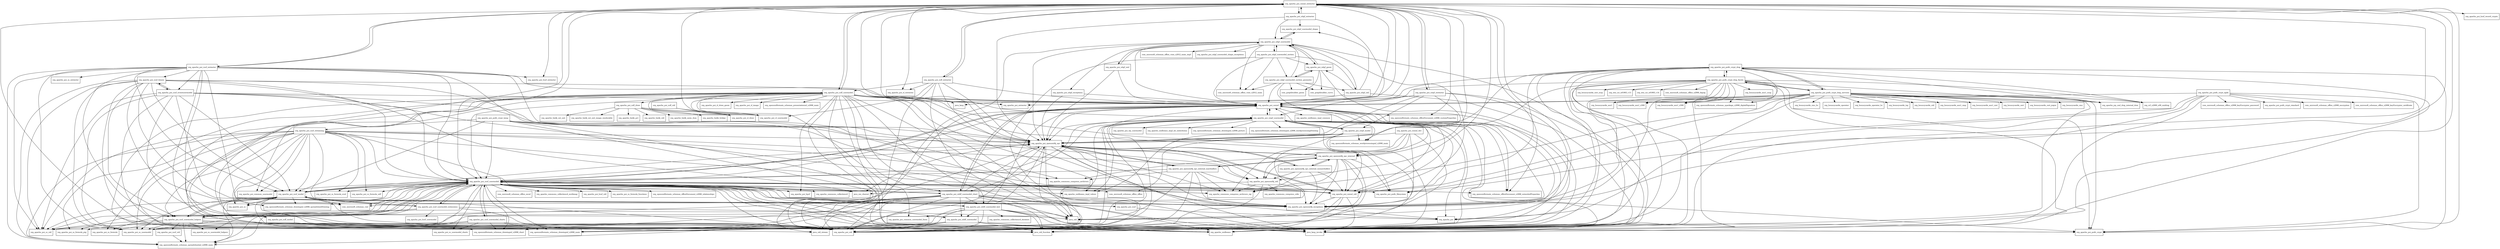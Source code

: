 digraph poi_ooxml_4_1_0_package_dependencies {
  node [shape = box, fontsize=10.0];
  org_apache_poi_ooxml -> java_util;
  org_apache_poi_ooxml -> org_apache_poi_openxml4j_exceptions;
  org_apache_poi_ooxml -> org_apache_poi_openxml4j_opc;
  org_apache_poi_ooxml -> org_apache_poi_openxml4j_opc_internal;
  org_apache_poi_ooxml -> org_apache_poi_util;
  org_apache_poi_ooxml -> org_apache_poi_xddf_usermodel_chart;
  org_apache_poi_ooxml -> org_apache_poi_xssf_usermodel;
  org_apache_poi_ooxml -> org_apache_poi_xwpf_usermodel;
  org_apache_poi_ooxml -> org_apache_xmlbeans;
  org_apache_poi_ooxml -> org_apache_xmlbeans_impl_common;
  org_apache_poi_ooxml -> org_openxmlformats_schemas_officeDocument_x2006_customProperties;
  org_apache_poi_ooxml -> org_openxmlformats_schemas_officeDocument_x2006_extendedProperties;
  org_apache_poi_ooxml_dev -> org_apache_commons_compress_archivers_zip;
  org_apache_poi_ooxml_dev -> org_apache_poi_openxml4j_exceptions;
  org_apache_poi_ooxml_dev -> org_apache_poi_openxml4j_opc;
  org_apache_poi_ooxml_dev -> org_apache_poi_openxml4j_opc_internal;
  org_apache_poi_ooxml_dev -> org_apache_poi_openxml4j_util;
  org_apache_poi_ooxml_dev -> org_apache_poi_util;
  org_apache_poi_ooxml_extractor -> java_lang;
  org_apache_poi_ooxml_extractor -> java_util;
  org_apache_poi_ooxml_extractor -> org_apache_poi;
  org_apache_poi_ooxml_extractor -> org_apache_poi_extractor;
  org_apache_poi_ooxml_extractor -> org_apache_poi_hssf_extractor;
  org_apache_poi_ooxml_extractor -> org_apache_poi_hssf_record_crypto;
  org_apache_poi_ooxml_extractor -> org_apache_poi_ooxml;
  org_apache_poi_ooxml_extractor -> org_apache_poi_openxml4j_exceptions;
  org_apache_poi_ooxml_extractor -> org_apache_poi_openxml4j_opc;
  org_apache_poi_ooxml_extractor -> org_apache_poi_openxml4j_opc_internal;
  org_apache_poi_ooxml_extractor -> org_apache_poi_openxml4j_util;
  org_apache_poi_ooxml_extractor -> org_apache_poi_poifs_crypt;
  org_apache_poi_ooxml_extractor -> org_apache_poi_poifs_filesystem;
  org_apache_poi_ooxml_extractor -> org_apache_poi_sl_extractor;
  org_apache_poi_ooxml_extractor -> org_apache_poi_sl_usermodel;
  org_apache_poi_ooxml_extractor -> org_apache_poi_util;
  org_apache_poi_ooxml_extractor -> org_apache_poi_xdgf_extractor;
  org_apache_poi_ooxml_extractor -> org_apache_poi_xslf_extractor;
  org_apache_poi_ooxml_extractor -> org_apache_poi_xslf_usermodel;
  org_apache_poi_ooxml_extractor -> org_apache_poi_xssf_extractor;
  org_apache_poi_ooxml_extractor -> org_apache_poi_xssf_usermodel;
  org_apache_poi_ooxml_extractor -> org_apache_poi_xwpf_extractor;
  org_apache_poi_ooxml_extractor -> org_apache_poi_xwpf_usermodel;
  org_apache_poi_ooxml_extractor -> org_apache_xmlbeans;
  org_apache_poi_ooxml_extractor -> org_openxmlformats_schemas_officeDocument_x2006_customProperties;
  org_apache_poi_ooxml_extractor -> org_openxmlformats_schemas_officeDocument_x2006_extendedProperties;
  org_apache_poi_ooxml_util -> java_lang_invoke;
  org_apache_poi_ooxml_util -> java_util;
  org_apache_poi_ooxml_util -> org_apache_poi_ooxml;
  org_apache_poi_ooxml_util -> org_apache_poi_openxml4j_exceptions;
  org_apache_poi_ooxml_util -> org_apache_poi_openxml4j_opc;
  org_apache_poi_ooxml_util -> org_apache_poi_util;
  org_apache_poi_openxml4j_exceptions -> org_apache_poi;
  org_apache_poi_openxml4j_opc -> java_lang_invoke;
  org_apache_poi_openxml4j_opc -> java_nio_charset;
  org_apache_poi_openxml4j_opc -> java_util;
  org_apache_poi_openxml4j_opc -> java_util_function;
  org_apache_poi_openxml4j_opc -> java_util_stream;
  org_apache_poi_openxml4j_opc -> org_apache_commons_compress_archivers_zip;
  org_apache_poi_openxml4j_opc -> org_apache_poi;
  org_apache_poi_openxml4j_opc -> org_apache_poi_ooxml_util;
  org_apache_poi_openxml4j_opc -> org_apache_poi_openxml4j_exceptions;
  org_apache_poi_openxml4j_opc -> org_apache_poi_openxml4j_opc_internal;
  org_apache_poi_openxml4j_opc -> org_apache_poi_openxml4j_opc_internal_marshallers;
  org_apache_poi_openxml4j_opc -> org_apache_poi_openxml4j_opc_internal_unmarshallers;
  org_apache_poi_openxml4j_opc -> org_apache_poi_openxml4j_util;
  org_apache_poi_openxml4j_opc -> org_apache_poi_util;
  org_apache_poi_openxml4j_opc_internal -> java_util;
  org_apache_poi_openxml4j_opc_internal -> org_apache_commons_compress_archivers;
  org_apache_poi_openxml4j_opc_internal -> org_apache_commons_compress_archivers_zip;
  org_apache_poi_openxml4j_opc_internal -> org_apache_poi_ooxml_util;
  org_apache_poi_openxml4j_opc_internal -> org_apache_poi_openxml4j_exceptions;
  org_apache_poi_openxml4j_opc_internal -> org_apache_poi_openxml4j_opc;
  org_apache_poi_openxml4j_opc_internal -> org_apache_poi_openxml4j_opc_internal_marshallers;
  org_apache_poi_openxml4j_opc_internal -> org_apache_poi_openxml4j_opc_internal_unmarshallers;
  org_apache_poi_openxml4j_opc_internal -> org_apache_poi_openxml4j_util;
  org_apache_poi_openxml4j_opc_internal -> org_apache_poi_poifs_filesystem;
  org_apache_poi_openxml4j_opc_internal -> org_apache_poi_util;
  org_apache_poi_openxml4j_opc_internal_marshallers -> java_util;
  org_apache_poi_openxml4j_opc_internal_marshallers -> org_apache_commons_compress_archivers;
  org_apache_poi_openxml4j_opc_internal_marshallers -> org_apache_commons_compress_archivers_zip;
  org_apache_poi_openxml4j_opc_internal_marshallers -> org_apache_poi_ooxml_util;
  org_apache_poi_openxml4j_opc_internal_marshallers -> org_apache_poi_openxml4j_exceptions;
  org_apache_poi_openxml4j_opc_internal_marshallers -> org_apache_poi_openxml4j_opc;
  org_apache_poi_openxml4j_opc_internal_marshallers -> org_apache_poi_openxml4j_opc_internal;
  org_apache_poi_openxml4j_opc_internal_marshallers -> org_apache_poi_util;
  org_apache_poi_openxml4j_opc_internal_marshallers -> org_apache_poi_xssf_usermodel;
  org_apache_poi_openxml4j_opc_internal_unmarshallers -> org_apache_commons_compress_archivers_zip;
  org_apache_poi_openxml4j_opc_internal_unmarshallers -> org_apache_poi_ooxml_util;
  org_apache_poi_openxml4j_opc_internal_unmarshallers -> org_apache_poi_openxml4j_exceptions;
  org_apache_poi_openxml4j_opc_internal_unmarshallers -> org_apache_poi_openxml4j_opc;
  org_apache_poi_openxml4j_opc_internal_unmarshallers -> org_apache_poi_openxml4j_opc_internal;
  org_apache_poi_openxml4j_opc_internal_unmarshallers -> org_apache_poi_openxml4j_util;
  org_apache_poi_openxml4j_util -> org_apache_commons_collections4;
  org_apache_poi_openxml4j_util -> org_apache_commons_compress_archivers_zip;
  org_apache_poi_openxml4j_util -> org_apache_commons_compress_utils;
  org_apache_poi_openxml4j_util -> org_apache_poi_openxml4j_exceptions;
  org_apache_poi_openxml4j_util -> org_apache_poi_util;
  org_apache_poi_poifs_crypt_agile -> com_microsoft_schemas_office_x2006_encryption;
  org_apache_poi_poifs_crypt_agile -> com_microsoft_schemas_office_x2006_keyEncryptor_certificate;
  org_apache_poi_poifs_crypt_agile -> com_microsoft_schemas_office_x2006_keyEncryptor_password;
  org_apache_poi_poifs_crypt_agile -> org_apache_poi;
  org_apache_poi_poifs_crypt_agile -> org_apache_poi_ooxml;
  org_apache_poi_poifs_crypt_agile -> org_apache_poi_poifs_crypt;
  org_apache_poi_poifs_crypt_agile -> org_apache_poi_poifs_crypt_standard;
  org_apache_poi_poifs_crypt_agile -> org_apache_poi_poifs_filesystem;
  org_apache_poi_poifs_crypt_agile -> org_apache_poi_util;
  org_apache_poi_poifs_crypt_agile -> org_apache_xmlbeans;
  org_apache_poi_poifs_crypt_dsig -> java_lang_invoke;
  org_apache_poi_poifs_crypt_dsig -> java_util_function;
  org_apache_poi_poifs_crypt_dsig -> org_apache_jcp_xml_dsig_internal_dom;
  org_apache_poi_poifs_crypt_dsig -> org_apache_poi;
  org_apache_poi_poifs_crypt_dsig -> org_apache_poi_ooxml;
  org_apache_poi_poifs_crypt_dsig -> org_apache_poi_ooxml_util;
  org_apache_poi_poifs_crypt_dsig -> org_apache_poi_openxml4j_exceptions;
  org_apache_poi_poifs_crypt_dsig -> org_apache_poi_openxml4j_opc;
  org_apache_poi_poifs_crypt_dsig -> org_apache_poi_poifs_crypt;
  org_apache_poi_poifs_crypt_dsig -> org_apache_poi_poifs_crypt_dsig_facets;
  org_apache_poi_poifs_crypt_dsig -> org_apache_poi_poifs_crypt_dsig_services;
  org_apache_poi_poifs_crypt_dsig -> org_apache_poi_util;
  org_apache_poi_poifs_crypt_dsig -> org_apache_xmlbeans;
  org_apache_poi_poifs_crypt_dsig -> org_w3_x2000_x09_xmldsig;
  org_apache_poi_poifs_crypt_dsig_facets -> com_microsoft_schemas_office_x2006_digsig;
  org_apache_poi_poifs_crypt_dsig_facets -> java_lang_invoke;
  org_apache_poi_poifs_crypt_dsig_facets -> java_util_function;
  org_apache_poi_poifs_crypt_dsig_facets -> org_apache_jcp_xml_dsig_internal_dom;
  org_apache_poi_poifs_crypt_dsig_facets -> org_apache_poi_ooxml;
  org_apache_poi_poifs_crypt_dsig_facets -> org_apache_poi_openxml4j_exceptions;
  org_apache_poi_poifs_crypt_dsig_facets -> org_apache_poi_openxml4j_opc;
  org_apache_poi_poifs_crypt_dsig_facets -> org_apache_poi_poifs_crypt;
  org_apache_poi_poifs_crypt_dsig_facets -> org_apache_poi_poifs_crypt_dsig;
  org_apache_poi_poifs_crypt_dsig_facets -> org_apache_poi_poifs_crypt_dsig_services;
  org_apache_poi_poifs_crypt_dsig_facets -> org_apache_poi_util;
  org_apache_poi_poifs_crypt_dsig_facets -> org_apache_xmlbeans;
  org_apache_poi_poifs_crypt_dsig_facets -> org_bouncycastle_asn1;
  org_apache_poi_poifs_crypt_dsig_facets -> org_bouncycastle_asn1_ocsp;
  org_apache_poi_poifs_crypt_dsig_facets -> org_bouncycastle_asn1_x500;
  org_apache_poi_poifs_crypt_dsig_facets -> org_bouncycastle_asn1_x509;
  org_apache_poi_poifs_crypt_dsig_facets -> org_bouncycastle_cert_ocsp;
  org_apache_poi_poifs_crypt_dsig_facets -> org_etsi_uri_x01903_v13;
  org_apache_poi_poifs_crypt_dsig_facets -> org_etsi_uri_x01903_v14;
  org_apache_poi_poifs_crypt_dsig_facets -> org_openxmlformats_schemas_xpackage_x2006_digitalSignature;
  org_apache_poi_poifs_crypt_dsig_facets -> org_w3_x2000_x09_xmldsig;
  org_apache_poi_poifs_crypt_dsig_services -> java_nio_charset;
  org_apache_poi_poifs_crypt_dsig_services -> org_apache_jcp_xml_dsig_internal_dom;
  org_apache_poi_poifs_crypt_dsig_services -> org_apache_poi_ooxml;
  org_apache_poi_poifs_crypt_dsig_services -> org_apache_poi_ooxml_util;
  org_apache_poi_poifs_crypt_dsig_services -> org_apache_poi_poifs_crypt;
  org_apache_poi_poifs_crypt_dsig_services -> org_apache_poi_poifs_crypt_dsig;
  org_apache_poi_poifs_crypt_dsig_services -> org_apache_poi_poifs_crypt_dsig_facets;
  org_apache_poi_poifs_crypt_dsig_services -> org_apache_poi_util;
  org_apache_poi_poifs_crypt_dsig_services -> org_apache_xmlbeans;
  org_apache_poi_poifs_crypt_dsig_services -> org_bouncycastle_asn1;
  org_apache_poi_poifs_crypt_dsig_services -> org_bouncycastle_asn1_cmp;
  org_apache_poi_poifs_crypt_dsig_services -> org_bouncycastle_asn1_nist;
  org_apache_poi_poifs_crypt_dsig_services -> org_bouncycastle_asn1_x500;
  org_apache_poi_poifs_crypt_dsig_services -> org_bouncycastle_asn1_x509;
  org_apache_poi_poifs_crypt_dsig_services -> org_bouncycastle_cert;
  org_apache_poi_poifs_crypt_dsig_services -> org_bouncycastle_cert_jcajce;
  org_apache_poi_poifs_crypt_dsig_services -> org_bouncycastle_cms;
  org_apache_poi_poifs_crypt_dsig_services -> org_bouncycastle_cms_bc;
  org_apache_poi_poifs_crypt_dsig_services -> org_bouncycastle_operator;
  org_apache_poi_poifs_crypt_dsig_services -> org_bouncycastle_operator_bc;
  org_apache_poi_poifs_crypt_dsig_services -> org_bouncycastle_tsp;
  org_apache_poi_poifs_crypt_dsig_services -> org_bouncycastle_util;
  org_apache_poi_poifs_crypt_dsig_services -> org_openxmlformats_schemas_xpackage_x2006_digitalSignature;
  org_apache_poi_poifs_crypt_dsig_services -> org_w3_x2000_x09_xmldsig;
  org_apache_poi_poifs_crypt_temp -> org_apache_commons_compress_archivers;
  org_apache_poi_poifs_crypt_temp -> org_apache_commons_compress_archivers_zip;
  org_apache_poi_poifs_crypt_temp -> org_apache_poi_openxml4j_util;
  org_apache_poi_poifs_crypt_temp -> org_apache_poi_poifs_crypt;
  org_apache_poi_poifs_crypt_temp -> org_apache_poi_util;
  org_apache_poi_poifs_crypt_temp -> org_apache_poi_xssf_model;
  org_apache_poi_poifs_crypt_temp -> org_apache_poi_xssf_streaming;
  org_apache_poi_poifs_crypt_temp -> org_apache_poi_xssf_usermodel;
  org_apache_poi_xddf_usermodel -> java_lang_invoke;
  org_apache_poi_xddf_usermodel -> java_util_function;
  org_apache_poi_xddf_usermodel -> java_util_stream;
  org_apache_poi_xddf_usermodel -> org_apache_poi_util;
  org_apache_poi_xddf_usermodel -> org_apache_xmlbeans;
  org_apache_poi_xddf_usermodel -> org_openxmlformats_schemas_drawingml_x2006_main;
  org_apache_poi_xddf_usermodel_chart -> java_lang_invoke;
  org_apache_poi_xddf_usermodel_chart -> java_util;
  org_apache_poi_xddf_usermodel_chart -> java_util_function;
  org_apache_poi_xddf_usermodel_chart -> java_util_stream;
  org_apache_poi_xddf_usermodel_chart -> org_apache_poi_ooxml;
  org_apache_poi_xddf_usermodel_chart -> org_apache_poi_openxml4j_exceptions;
  org_apache_poi_xddf_usermodel_chart -> org_apache_poi_openxml4j_opc;
  org_apache_poi_xddf_usermodel_chart -> org_apache_poi_ss_usermodel;
  org_apache_poi_xddf_usermodel_chart -> org_apache_poi_ss_util;
  org_apache_poi_xddf_usermodel_chart -> org_apache_poi_util;
  org_apache_poi_xddf_usermodel_chart -> org_apache_poi_xddf_usermodel;
  org_apache_poi_xddf_usermodel_chart -> org_apache_poi_xddf_usermodel_text;
  org_apache_poi_xddf_usermodel_chart -> org_apache_poi_xssf_usermodel;
  org_apache_poi_xddf_usermodel_chart -> org_apache_xmlbeans;
  org_apache_poi_xddf_usermodel_chart -> org_openxmlformats_schemas_drawingml_x2006_chart;
  org_apache_poi_xddf_usermodel_chart -> org_openxmlformats_schemas_drawingml_x2006_main;
  org_apache_poi_xddf_usermodel_chart -> org_openxmlformats_schemas_spreadsheetml_x2006_main;
  org_apache_poi_xddf_usermodel_text -> java_lang_invoke;
  org_apache_poi_xddf_usermodel_text -> java_util;
  org_apache_poi_xddf_usermodel_text -> java_util_function;
  org_apache_poi_xddf_usermodel_text -> java_util_stream;
  org_apache_poi_xddf_usermodel_text -> org_apache_commons_collections4_iterators;
  org_apache_poi_xddf_usermodel_text -> org_apache_poi_common_usermodel_fonts;
  org_apache_poi_xddf_usermodel_text -> org_apache_poi_ooxml;
  org_apache_poi_xddf_usermodel_text -> org_apache_poi_openxml4j_opc;
  org_apache_poi_xddf_usermodel_text -> org_apache_poi_util;
  org_apache_poi_xddf_usermodel_text -> org_apache_poi_xddf_usermodel;
  org_apache_poi_xddf_usermodel_text -> org_apache_poi_xssf_usermodel;
  org_apache_poi_xddf_usermodel_text -> org_apache_xmlbeans;
  org_apache_poi_xddf_usermodel_text -> org_openxmlformats_schemas_drawingml_x2006_main;
  org_apache_poi_xdgf_exceptions -> org_apache_poi_ooxml;
  org_apache_poi_xdgf_exceptions -> org_apache_poi_openxml4j_opc;
  org_apache_poi_xdgf_extractor -> org_apache_poi_ooxml;
  org_apache_poi_xdgf_extractor -> org_apache_poi_ooxml_extractor;
  org_apache_poi_xdgf_extractor -> org_apache_poi_openxml4j_opc;
  org_apache_poi_xdgf_extractor -> org_apache_poi_xdgf_usermodel;
  org_apache_poi_xdgf_extractor -> org_apache_poi_xdgf_usermodel_shape;
  org_apache_poi_xdgf_geom -> com_graphbuilder_curve;
  org_apache_poi_xdgf_geom -> com_graphbuilder_geom;
  org_apache_poi_xdgf_geom -> org_apache_poi_util;
  org_apache_poi_xdgf_geom -> org_apache_poi_xdgf_usermodel;
  org_apache_poi_xdgf_geom -> org_apache_poi_xdgf_usermodel_section_geometry;
  org_apache_poi_xdgf_usermodel -> com_microsoft_schemas_office_visio_x2012_main;
  org_apache_poi_xdgf_usermodel -> com_microsoft_schemas_office_visio_x2012_main_impl;
  org_apache_poi_xdgf_usermodel -> org_apache_poi_ooxml;
  org_apache_poi_xdgf_usermodel -> org_apache_poi_ooxml_util;
  org_apache_poi_xdgf_usermodel -> org_apache_poi_openxml4j_opc;
  org_apache_poi_xdgf_usermodel -> org_apache_poi_util;
  org_apache_poi_xdgf_usermodel -> org_apache_poi_xdgf_exceptions;
  org_apache_poi_xdgf_usermodel -> org_apache_poi_xdgf_geom;
  org_apache_poi_xdgf_usermodel -> org_apache_poi_xdgf_usermodel_section;
  org_apache_poi_xdgf_usermodel -> org_apache_poi_xdgf_usermodel_shape;
  org_apache_poi_xdgf_usermodel -> org_apache_poi_xdgf_usermodel_shape_exceptions;
  org_apache_poi_xdgf_usermodel -> org_apache_poi_xdgf_xml;
  org_apache_poi_xdgf_usermodel -> org_apache_xmlbeans;
  org_apache_poi_xdgf_usermodel_section -> com_microsoft_schemas_office_visio_x2012_main;
  org_apache_poi_xdgf_usermodel_section -> org_apache_poi_ooxml;
  org_apache_poi_xdgf_usermodel_section -> org_apache_poi_util;
  org_apache_poi_xdgf_usermodel_section -> org_apache_poi_xdgf_geom;
  org_apache_poi_xdgf_usermodel_section -> org_apache_poi_xdgf_usermodel;
  org_apache_poi_xdgf_usermodel_section -> org_apache_poi_xdgf_usermodel_section_geometry;
  org_apache_poi_xdgf_usermodel_section -> org_apache_poi_xdgf_util;
  org_apache_poi_xdgf_usermodel_section_geometry -> com_graphbuilder_curve;
  org_apache_poi_xdgf_usermodel_section_geometry -> com_graphbuilder_geom;
  org_apache_poi_xdgf_usermodel_section_geometry -> com_microsoft_schemas_office_visio_x2012_main;
  org_apache_poi_xdgf_usermodel_section_geometry -> org_apache_poi_ooxml;
  org_apache_poi_xdgf_usermodel_section_geometry -> org_apache_poi_util;
  org_apache_poi_xdgf_usermodel_section_geometry -> org_apache_poi_xdgf_geom;
  org_apache_poi_xdgf_usermodel_section_geometry -> org_apache_poi_xdgf_usermodel;
  org_apache_poi_xdgf_usermodel_section_geometry -> org_apache_poi_xdgf_util;
  org_apache_poi_xdgf_usermodel_shape -> org_apache_poi_xdgf_usermodel;
  org_apache_poi_xdgf_util -> org_apache_poi_ooxml;
  org_apache_poi_xdgf_util -> org_apache_poi_xdgf_geom;
  org_apache_poi_xdgf_util -> org_apache_poi_xdgf_usermodel;
  org_apache_poi_xdgf_util -> org_apache_poi_xdgf_usermodel_shape;
  org_apache_poi_xdgf_util -> org_apache_xmlbeans;
  org_apache_poi_xdgf_xml -> org_apache_poi_ooxml;
  org_apache_poi_xdgf_xml -> org_apache_poi_openxml4j_opc;
  org_apache_poi_xdgf_xml -> org_apache_poi_xdgf_usermodel;
  org_apache_poi_xslf_draw -> org_apache_batik_anim_dom;
  org_apache_poi_xslf_draw -> org_apache_batik_bridge;
  org_apache_poi_xslf_draw -> org_apache_batik_ext_awt;
  org_apache_poi_xslf_draw -> org_apache_batik_ext_awt_image_renderable;
  org_apache_poi_xslf_draw -> org_apache_batik_gvt;
  org_apache_poi_xslf_draw -> org_apache_batik_util;
  org_apache_poi_xslf_draw -> org_apache_poi_sl_draw;
  org_apache_poi_xslf_draw -> org_apache_poi_sl_usermodel;
  org_apache_poi_xslf_extractor -> org_apache_poi_ooxml;
  org_apache_poi_xslf_extractor -> org_apache_poi_ooxml_extractor;
  org_apache_poi_xslf_extractor -> org_apache_poi_openxml4j_exceptions;
  org_apache_poi_xslf_extractor -> org_apache_poi_openxml4j_opc;
  org_apache_poi_xslf_extractor -> org_apache_poi_sl_extractor;
  org_apache_poi_xslf_extractor -> org_apache_poi_sl_usermodel;
  org_apache_poi_xslf_extractor -> org_apache_poi_util;
  org_apache_poi_xslf_extractor -> org_apache_poi_xslf_usermodel;
  org_apache_poi_xslf_extractor -> org_apache_xmlbeans;
  org_apache_poi_xslf_model -> org_apache_poi_util;
  org_apache_poi_xslf_model -> org_apache_poi_xslf_usermodel;
  org_apache_poi_xslf_model -> org_apache_xmlbeans;
  org_apache_poi_xslf_model -> org_openxmlformats_schemas_drawingml_x2006_main;
  org_apache_poi_xslf_usermodel -> java_lang;
  org_apache_poi_xslf_usermodel -> java_lang_invoke;
  org_apache_poi_xslf_usermodel -> java_util;
  org_apache_poi_xslf_usermodel -> java_util_function;
  org_apache_poi_xslf_usermodel -> java_util_stream;
  org_apache_poi_xslf_usermodel -> org_apache_poi_common_usermodel;
  org_apache_poi_xslf_usermodel -> org_apache_poi_common_usermodel_fonts;
  org_apache_poi_xslf_usermodel -> org_apache_poi_extractor;
  org_apache_poi_xslf_usermodel -> org_apache_poi_hpsf;
  org_apache_poi_xslf_usermodel -> org_apache_poi_ooxml;
  org_apache_poi_xslf_usermodel -> org_apache_poi_ooxml_extractor;
  org_apache_poi_xslf_usermodel -> org_apache_poi_ooxml_util;
  org_apache_poi_xslf_usermodel -> org_apache_poi_openxml4j_exceptions;
  org_apache_poi_xslf_usermodel -> org_apache_poi_openxml4j_opc;
  org_apache_poi_xslf_usermodel -> org_apache_poi_poifs_filesystem;
  org_apache_poi_xslf_usermodel -> org_apache_poi_sl_draw;
  org_apache_poi_xslf_usermodel -> org_apache_poi_sl_draw_geom;
  org_apache_poi_xslf_usermodel -> org_apache_poi_sl_image;
  org_apache_poi_xslf_usermodel -> org_apache_poi_sl_usermodel;
  org_apache_poi_xslf_usermodel -> org_apache_poi_util;
  org_apache_poi_xslf_usermodel -> org_apache_poi_xddf_usermodel_chart;
  org_apache_poi_xslf_usermodel -> org_apache_poi_xddf_usermodel_text;
  org_apache_poi_xslf_usermodel -> org_apache_poi_xslf_draw;
  org_apache_poi_xslf_usermodel -> org_apache_poi_xslf_model;
  org_apache_poi_xslf_usermodel -> org_apache_poi_xssf_usermodel;
  org_apache_poi_xslf_usermodel -> org_apache_xmlbeans;
  org_apache_poi_xslf_usermodel -> org_apache_xmlbeans_impl_values;
  org_apache_poi_xslf_usermodel -> org_openxmlformats_schemas_drawingml_x2006_chart;
  org_apache_poi_xslf_usermodel -> org_openxmlformats_schemas_drawingml_x2006_main;
  org_apache_poi_xslf_usermodel -> org_openxmlformats_schemas_presentationml_x2006_main;
  org_apache_poi_xslf_util -> org_apache_poi_sl_draw;
  org_apache_poi_xslf_util -> org_apache_poi_sl_usermodel;
  org_apache_poi_xssf -> org_apache_poi;
  org_apache_poi_xssf_binary -> com_microsoft_schemas_vml;
  org_apache_poi_xssf_binary -> java_nio_charset;
  org_apache_poi_xssf_binary -> org_apache_poi_ooxml;
  org_apache_poi_xssf_binary -> org_apache_poi_openxml4j_exceptions;
  org_apache_poi_xssf_binary -> org_apache_poi_openxml4j_opc;
  org_apache_poi_xssf_binary -> org_apache_poi_ss_usermodel;
  org_apache_poi_xssf_binary -> org_apache_poi_ss_util;
  org_apache_poi_xssf_binary -> org_apache_poi_util;
  org_apache_poi_xssf_binary -> org_apache_poi_xssf_eventusermodel;
  org_apache_poi_xssf_binary -> org_apache_poi_xssf_model;
  org_apache_poi_xssf_binary -> org_apache_poi_xssf_usermodel;
  org_apache_poi_xssf_binary -> org_apache_poi_xssf_usermodel_helpers;
  org_apache_poi_xssf_binary -> org_openxmlformats_schemas_spreadsheetml_x2006_main;
  org_apache_poi_xssf_eventusermodel -> org_apache_poi_ooxml;
  org_apache_poi_xssf_eventusermodel -> org_apache_poi_ooxml_util;
  org_apache_poi_xssf_eventusermodel -> org_apache_poi_openxml4j_exceptions;
  org_apache_poi_xssf_eventusermodel -> org_apache_poi_openxml4j_opc;
  org_apache_poi_xssf_eventusermodel -> org_apache_poi_ss_usermodel;
  org_apache_poi_xssf_eventusermodel -> org_apache_poi_ss_util;
  org_apache_poi_xssf_eventusermodel -> org_apache_poi_util;
  org_apache_poi_xssf_eventusermodel -> org_apache_poi_xssf_binary;
  org_apache_poi_xssf_eventusermodel -> org_apache_poi_xssf_model;
  org_apache_poi_xssf_eventusermodel -> org_apache_poi_xssf_usermodel;
  org_apache_poi_xssf_eventusermodel -> org_apache_xmlbeans;
  org_apache_poi_xssf_extractor -> org_apache_poi_hssf_extractor;
  org_apache_poi_xssf_extractor -> org_apache_poi_ooxml;
  org_apache_poi_xssf_extractor -> org_apache_poi_ooxml_extractor;
  org_apache_poi_xssf_extractor -> org_apache_poi_ooxml_util;
  org_apache_poi_xssf_extractor -> org_apache_poi_openxml4j_exceptions;
  org_apache_poi_xssf_extractor -> org_apache_poi_openxml4j_opc;
  org_apache_poi_xssf_extractor -> org_apache_poi_ss_extractor;
  org_apache_poi_xssf_extractor -> org_apache_poi_ss_usermodel;
  org_apache_poi_xssf_extractor -> org_apache_poi_ss_util;
  org_apache_poi_xssf_extractor -> org_apache_poi_util;
  org_apache_poi_xssf_extractor -> org_apache_poi_xssf_binary;
  org_apache_poi_xssf_extractor -> org_apache_poi_xssf_eventusermodel;
  org_apache_poi_xssf_extractor -> org_apache_poi_xssf_model;
  org_apache_poi_xssf_extractor -> org_apache_poi_xssf_usermodel;
  org_apache_poi_xssf_extractor -> org_apache_poi_xssf_usermodel_helpers;
  org_apache_poi_xssf_extractor -> org_apache_xmlbeans;
  org_apache_poi_xssf_extractor -> org_openxmlformats_schemas_spreadsheetml_x2006_main;
  org_apache_poi_xssf_model -> com_microsoft_schemas_vml;
  org_apache_poi_xssf_model -> org_apache_poi_ooxml;
  org_apache_poi_xssf_model -> org_apache_poi_openxml4j_opc;
  org_apache_poi_xssf_model -> org_apache_poi_ss;
  org_apache_poi_xssf_model -> org_apache_poi_ss_usermodel;
  org_apache_poi_xssf_model -> org_apache_poi_ss_util;
  org_apache_poi_xssf_model -> org_apache_poi_util;
  org_apache_poi_xssf_model -> org_apache_poi_xssf_usermodel;
  org_apache_poi_xssf_model -> org_apache_poi_xssf_usermodel_extensions;
  org_apache_poi_xssf_model -> org_apache_poi_xssf_usermodel_helpers;
  org_apache_poi_xssf_model -> org_apache_xmlbeans;
  org_apache_poi_xssf_model -> org_openxmlformats_schemas_drawingml_x2006_main;
  org_apache_poi_xssf_model -> org_openxmlformats_schemas_drawingml_x2006_spreadsheetDrawing;
  org_apache_poi_xssf_model -> org_openxmlformats_schemas_spreadsheetml_x2006_main;
  org_apache_poi_xssf_streaming -> java_nio_charset;
  org_apache_poi_xssf_streaming -> org_apache_commons_compress_archivers;
  org_apache_poi_xssf_streaming -> org_apache_commons_compress_archivers_zip;
  org_apache_poi_xssf_streaming -> org_apache_poi_common_usermodel;
  org_apache_poi_xssf_streaming -> org_apache_poi_openxml4j_opc;
  org_apache_poi_xssf_streaming -> org_apache_poi_openxml4j_util;
  org_apache_poi_xssf_streaming -> org_apache_poi_ss;
  org_apache_poi_xssf_streaming -> org_apache_poi_ss_formula;
  org_apache_poi_xssf_streaming -> org_apache_poi_ss_formula_eval;
  org_apache_poi_xssf_streaming -> org_apache_poi_ss_formula_ptg;
  org_apache_poi_xssf_streaming -> org_apache_poi_ss_formula_udf;
  org_apache_poi_xssf_streaming -> org_apache_poi_ss_usermodel;
  org_apache_poi_xssf_streaming -> org_apache_poi_ss_util;
  org_apache_poi_xssf_streaming -> org_apache_poi_util;
  org_apache_poi_xssf_streaming -> org_apache_poi_xssf_model;
  org_apache_poi_xssf_streaming -> org_apache_poi_xssf_usermodel;
  org_apache_poi_xssf_streaming -> org_apache_poi_xssf_usermodel_helpers;
  org_apache_poi_xssf_streaming -> org_openxmlformats_schemas_drawingml_x2006_main;
  org_apache_poi_xssf_streaming -> org_openxmlformats_schemas_drawingml_x2006_spreadsheetDrawing;
  org_apache_poi_xssf_streaming -> org_openxmlformats_schemas_spreadsheetml_x2006_main;
  org_apache_poi_xssf_usermodel -> com_microsoft_schemas_office_excel;
  org_apache_poi_xssf_usermodel -> com_microsoft_schemas_office_office;
  org_apache_poi_xssf_usermodel -> com_microsoft_schemas_vml;
  org_apache_poi_xssf_usermodel -> java_lang_invoke;
  org_apache_poi_xssf_usermodel -> java_nio_charset;
  org_apache_poi_xssf_usermodel -> java_util;
  org_apache_poi_xssf_usermodel -> java_util_function;
  org_apache_poi_xssf_usermodel -> org_apache_commons_collections4;
  org_apache_poi_xssf_usermodel -> org_apache_commons_collections4_multimap;
  org_apache_poi_xssf_usermodel -> org_apache_poi_common_usermodel;
  org_apache_poi_xssf_usermodel -> org_apache_poi_hpsf;
  org_apache_poi_xssf_usermodel -> org_apache_poi_hssf_util;
  org_apache_poi_xssf_usermodel -> org_apache_poi_ooxml;
  org_apache_poi_xssf_usermodel -> org_apache_poi_ooxml_util;
  org_apache_poi_xssf_usermodel -> org_apache_poi_openxml4j_exceptions;
  org_apache_poi_xssf_usermodel -> org_apache_poi_openxml4j_opc;
  org_apache_poi_xssf_usermodel -> org_apache_poi_poifs_crypt;
  org_apache_poi_xssf_usermodel -> org_apache_poi_poifs_filesystem;
  org_apache_poi_xssf_usermodel -> org_apache_poi_ss;
  org_apache_poi_xssf_usermodel -> org_apache_poi_ss_formula;
  org_apache_poi_xssf_usermodel -> org_apache_poi_ss_formula_eval;
  org_apache_poi_xssf_usermodel -> org_apache_poi_ss_formula_functions;
  org_apache_poi_xssf_usermodel -> org_apache_poi_ss_formula_ptg;
  org_apache_poi_xssf_usermodel -> org_apache_poi_ss_formula_udf;
  org_apache_poi_xssf_usermodel -> org_apache_poi_ss_usermodel;
  org_apache_poi_xssf_usermodel -> org_apache_poi_ss_usermodel_charts;
  org_apache_poi_xssf_usermodel -> org_apache_poi_ss_usermodel_helpers;
  org_apache_poi_xssf_usermodel -> org_apache_poi_ss_util;
  org_apache_poi_xssf_usermodel -> org_apache_poi_util;
  org_apache_poi_xssf_usermodel -> org_apache_poi_xddf_usermodel;
  org_apache_poi_xssf_usermodel -> org_apache_poi_xddf_usermodel_chart;
  org_apache_poi_xssf_usermodel -> org_apache_poi_xddf_usermodel_text;
  org_apache_poi_xssf_usermodel -> org_apache_poi_xssf;
  org_apache_poi_xssf_usermodel -> org_apache_poi_xssf_model;
  org_apache_poi_xssf_usermodel -> org_apache_poi_xssf_usermodel_charts;
  org_apache_poi_xssf_usermodel -> org_apache_poi_xssf_usermodel_extensions;
  org_apache_poi_xssf_usermodel -> org_apache_poi_xssf_usermodel_helpers;
  org_apache_poi_xssf_usermodel -> org_apache_xmlbeans;
  org_apache_poi_xssf_usermodel -> org_apache_xmlbeans_impl_values;
  org_apache_poi_xssf_usermodel -> org_openxmlformats_schemas_drawingml_x2006_chart;
  org_apache_poi_xssf_usermodel -> org_openxmlformats_schemas_drawingml_x2006_main;
  org_apache_poi_xssf_usermodel -> org_openxmlformats_schemas_drawingml_x2006_spreadsheetDrawing;
  org_apache_poi_xssf_usermodel -> org_openxmlformats_schemas_officeDocument_x2006_extendedProperties;
  org_apache_poi_xssf_usermodel -> org_openxmlformats_schemas_officeDocument_x2006_relationships;
  org_apache_poi_xssf_usermodel -> org_openxmlformats_schemas_spreadsheetml_x2006_main;
  org_apache_poi_xssf_usermodel_charts -> org_apache_poi_ss_usermodel;
  org_apache_poi_xssf_usermodel_charts -> org_apache_poi_ss_usermodel_charts;
  org_apache_poi_xssf_usermodel_charts -> org_apache_poi_ss_util;
  org_apache_poi_xssf_usermodel_charts -> org_apache_poi_util;
  org_apache_poi_xssf_usermodel_charts -> org_apache_poi_xssf_usermodel;
  org_apache_poi_xssf_usermodel_charts -> org_openxmlformats_schemas_drawingml_x2006_chart;
  org_apache_poi_xssf_usermodel_charts -> org_openxmlformats_schemas_drawingml_x2006_main;
  org_apache_poi_xssf_usermodel_extensions -> java_util;
  org_apache_poi_xssf_usermodel_extensions -> org_apache_poi_hssf_usermodel;
  org_apache_poi_xssf_usermodel_extensions -> org_apache_poi_ss_usermodel;
  org_apache_poi_xssf_usermodel_extensions -> org_apache_poi_util;
  org_apache_poi_xssf_usermodel_extensions -> org_apache_poi_xssf_model;
  org_apache_poi_xssf_usermodel_extensions -> org_apache_poi_xssf_usermodel;
  org_apache_poi_xssf_usermodel_extensions -> org_apache_poi_xssf_usermodel_helpers;
  org_apache_poi_xssf_usermodel_extensions -> org_openxmlformats_schemas_spreadsheetml_x2006_main;
  org_apache_poi_xssf_usermodel_helpers -> org_apache_poi_ooxml;
  org_apache_poi_xssf_usermodel_helpers -> org_apache_poi_poifs_crypt;
  org_apache_poi_xssf_usermodel_helpers -> org_apache_poi_ss_formula;
  org_apache_poi_xssf_usermodel_helpers -> org_apache_poi_ss_formula_ptg;
  org_apache_poi_xssf_usermodel_helpers -> org_apache_poi_ss_usermodel;
  org_apache_poi_xssf_usermodel_helpers -> org_apache_poi_ss_usermodel_helpers;
  org_apache_poi_xssf_usermodel_helpers -> org_apache_poi_ss_util;
  org_apache_poi_xssf_usermodel_helpers -> org_apache_poi_util;
  org_apache_poi_xssf_usermodel_helpers -> org_apache_poi_xssf_model;
  org_apache_poi_xssf_usermodel_helpers -> org_apache_poi_xssf_usermodel;
  org_apache_poi_xssf_usermodel_helpers -> org_apache_poi_xssf_util;
  org_apache_poi_xssf_usermodel_helpers -> org_apache_xmlbeans;
  org_apache_poi_xssf_usermodel_helpers -> org_openxmlformats_schemas_drawingml_x2006_chart;
  org_apache_poi_xssf_usermodel_helpers -> org_openxmlformats_schemas_spreadsheetml_x2006_main;
  org_apache_poi_xssf_util -> org_openxmlformats_schemas_spreadsheetml_x2006_main;
  org_apache_poi_xwpf_extractor -> org_apache_poi_ooxml;
  org_apache_poi_xwpf_extractor -> org_apache_poi_ooxml_extractor;
  org_apache_poi_xwpf_extractor -> org_apache_poi_openxml4j_exceptions;
  org_apache_poi_xwpf_extractor -> org_apache_poi_openxml4j_opc;
  org_apache_poi_xwpf_extractor -> org_apache_poi_xwpf_model;
  org_apache_poi_xwpf_extractor -> org_apache_poi_xwpf_usermodel;
  org_apache_poi_xwpf_extractor -> org_apache_xmlbeans;
  org_apache_poi_xwpf_extractor -> org_openxmlformats_schemas_wordprocessingml_x2006_main;
  org_apache_poi_xwpf_model -> com_microsoft_schemas_office_office;
  org_apache_poi_xwpf_model -> com_microsoft_schemas_vml;
  org_apache_poi_xwpf_model -> org_apache_poi_ooxml;
  org_apache_poi_xwpf_model -> org_apache_poi_openxml4j_opc;
  org_apache_poi_xwpf_model -> org_apache_poi_xwpf_usermodel;
  org_apache_poi_xwpf_model -> org_apache_xmlbeans;
  org_apache_poi_xwpf_model -> org_apache_xmlbeans_impl_values;
  org_apache_poi_xwpf_model -> org_openxmlformats_schemas_wordprocessingml_x2006_main;
  org_apache_poi_xwpf_usermodel -> java_lang_invoke;
  org_apache_poi_xwpf_usermodel -> java_util_function;
  org_apache_poi_xwpf_usermodel -> org_apache_poi;
  org_apache_poi_xwpf_usermodel -> org_apache_poi_ooxml;
  org_apache_poi_xwpf_usermodel -> org_apache_poi_ooxml_util;
  org_apache_poi_xwpf_usermodel -> org_apache_poi_openxml4j_exceptions;
  org_apache_poi_xwpf_usermodel -> org_apache_poi_openxml4j_opc;
  org_apache_poi_xwpf_usermodel -> org_apache_poi_poifs_crypt;
  org_apache_poi_xwpf_usermodel -> org_apache_poi_util;
  org_apache_poi_xwpf_usermodel -> org_apache_poi_wp_usermodel;
  org_apache_poi_xwpf_usermodel -> org_apache_poi_xddf_usermodel_chart;
  org_apache_poi_xwpf_usermodel -> org_apache_poi_xssf_usermodel;
  org_apache_poi_xwpf_usermodel -> org_apache_poi_xwpf_model;
  org_apache_poi_xwpf_usermodel -> org_apache_xmlbeans;
  org_apache_poi_xwpf_usermodel -> org_apache_xmlbeans_impl_values;
  org_apache_poi_xwpf_usermodel -> org_apache_xmlbeans_impl_xb_xmlschema;
  org_apache_poi_xwpf_usermodel -> org_openxmlformats_schemas_drawingml_x2006_chart;
  org_apache_poi_xwpf_usermodel -> org_openxmlformats_schemas_drawingml_x2006_main;
  org_apache_poi_xwpf_usermodel -> org_openxmlformats_schemas_drawingml_x2006_picture;
  org_apache_poi_xwpf_usermodel -> org_openxmlformats_schemas_drawingml_x2006_wordprocessingDrawing;
  org_apache_poi_xwpf_usermodel -> org_openxmlformats_schemas_officeDocument_x2006_extendedProperties;
  org_apache_poi_xwpf_usermodel -> org_openxmlformats_schemas_wordprocessingml_x2006_main;
}
